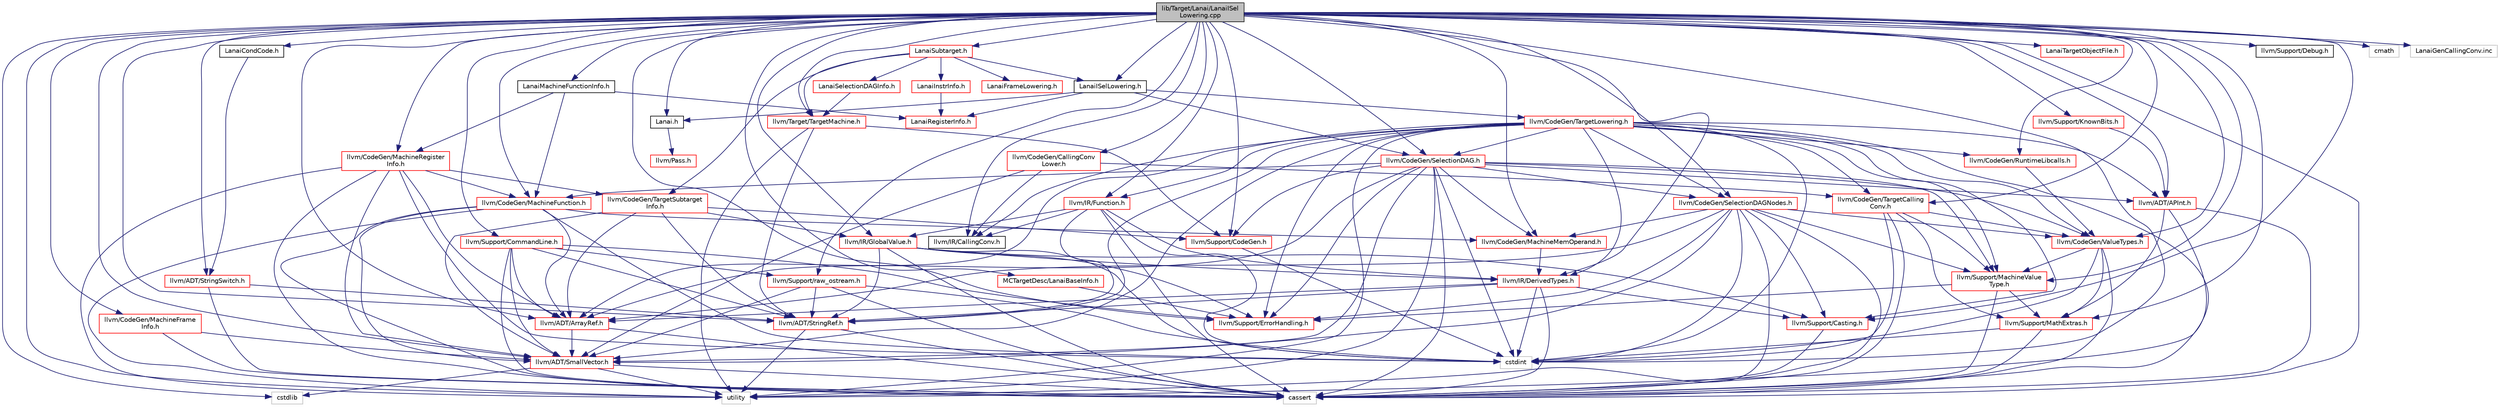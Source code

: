 digraph "lib/Target/Lanai/LanaiISelLowering.cpp"
{
 // LATEX_PDF_SIZE
  bgcolor="transparent";
  edge [fontname="Helvetica",fontsize="10",labelfontname="Helvetica",labelfontsize="10"];
  node [fontname="Helvetica",fontsize="10",shape=record];
  Node1 [label="lib/Target/Lanai/LanaiISel\lLowering.cpp",height=0.2,width=0.4,color="black", fillcolor="grey75", style="filled", fontcolor="black",tooltip=" "];
  Node1 -> Node2 [color="midnightblue",fontsize="10",style="solid",fontname="Helvetica"];
  Node2 [label="LanaiISelLowering.h",height=0.2,width=0.4,color="black",URL="$LanaiISelLowering_8h.html",tooltip=" "];
  Node2 -> Node3 [color="midnightblue",fontsize="10",style="solid",fontname="Helvetica"];
  Node3 [label="Lanai.h",height=0.2,width=0.4,color="black",URL="$Lanai_8h.html",tooltip=" "];
  Node3 -> Node4 [color="midnightblue",fontsize="10",style="solid",fontname="Helvetica"];
  Node4 [label="llvm/Pass.h",height=0.2,width=0.4,color="red",URL="$Pass_8h.html",tooltip=" "];
  Node2 -> Node89 [color="midnightblue",fontsize="10",style="solid",fontname="Helvetica"];
  Node89 [label="LanaiRegisterInfo.h",height=0.2,width=0.4,color="red",URL="$LanaiRegisterInfo_8h.html",tooltip=" "];
  Node2 -> Node162 [color="midnightblue",fontsize="10",style="solid",fontname="Helvetica"];
  Node162 [label="llvm/CodeGen/SelectionDAG.h",height=0.2,width=0.4,color="red",URL="$SelectionDAG_8h.html",tooltip=" "];
  Node162 -> Node80 [color="midnightblue",fontsize="10",style="solid",fontname="Helvetica"];
  Node80 [label="llvm/ADT/APInt.h",height=0.2,width=0.4,color="red",URL="$APInt_8h.html",tooltip=" "];
  Node80 -> Node56 [color="midnightblue",fontsize="10",style="solid",fontname="Helvetica"];
  Node56 [label="llvm/Support/MathExtras.h",height=0.2,width=0.4,color="red",URL="$MathExtras_8h.html",tooltip=" "];
  Node56 -> Node29 [color="midnightblue",fontsize="10",style="solid",fontname="Helvetica"];
  Node29 [label="cassert",height=0.2,width=0.4,color="grey75",tooltip=" "];
  Node56 -> Node20 [color="midnightblue",fontsize="10",style="solid",fontname="Helvetica"];
  Node20 [label="cstdint",height=0.2,width=0.4,color="grey75",tooltip=" "];
  Node80 -> Node29 [color="midnightblue",fontsize="10",style="solid",fontname="Helvetica"];
  Node80 -> Node27 [color="midnightblue",fontsize="10",style="solid",fontname="Helvetica"];
  Node27 [label="utility",height=0.2,width=0.4,color="grey75",tooltip=" "];
  Node162 -> Node71 [color="midnightblue",fontsize="10",style="solid",fontname="Helvetica"];
  Node71 [label="llvm/ADT/ArrayRef.h",height=0.2,width=0.4,color="red",URL="$ArrayRef_8h.html",tooltip=" "];
  Node71 -> Node43 [color="midnightblue",fontsize="10",style="solid",fontname="Helvetica"];
  Node43 [label="llvm/ADT/SmallVector.h",height=0.2,width=0.4,color="red",URL="$SmallVector_8h.html",tooltip=" "];
  Node43 -> Node29 [color="midnightblue",fontsize="10",style="solid",fontname="Helvetica"];
  Node43 -> Node39 [color="midnightblue",fontsize="10",style="solid",fontname="Helvetica"];
  Node39 [label="cstdlib",height=0.2,width=0.4,color="grey75",tooltip=" "];
  Node43 -> Node27 [color="midnightblue",fontsize="10",style="solid",fontname="Helvetica"];
  Node71 -> Node29 [color="midnightblue",fontsize="10",style="solid",fontname="Helvetica"];
  Node162 -> Node43 [color="midnightblue",fontsize="10",style="solid",fontname="Helvetica"];
  Node162 -> Node172 [color="midnightblue",fontsize="10",style="solid",fontname="Helvetica"];
  Node172 [label="llvm/CodeGen/MachineFunction.h",height=0.2,width=0.4,color="red",URL="$MachineFunction_8h.html",tooltip=" "];
  Node172 -> Node71 [color="midnightblue",fontsize="10",style="solid",fontname="Helvetica"];
  Node172 -> Node43 [color="midnightblue",fontsize="10",style="solid",fontname="Helvetica"];
  Node172 -> Node108 [color="midnightblue",fontsize="10",style="solid",fontname="Helvetica"];
  Node108 [label="llvm/CodeGen/MachineMemOperand.h",height=0.2,width=0.4,color="red",URL="$MachineMemOperand_8h.html",tooltip=" "];
  Node108 -> Node128 [color="midnightblue",fontsize="10",style="solid",fontname="Helvetica"];
  Node128 [label="llvm/IR/DerivedTypes.h",height=0.2,width=0.4,color="red",URL="$DerivedTypes_8h.html",tooltip=" "];
  Node128 -> Node71 [color="midnightblue",fontsize="10",style="solid",fontname="Helvetica"];
  Node128 -> Node47 [color="midnightblue",fontsize="10",style="solid",fontname="Helvetica"];
  Node47 [label="llvm/ADT/StringRef.h",height=0.2,width=0.4,color="red",URL="$StringRef_8h.html",tooltip=" "];
  Node47 -> Node29 [color="midnightblue",fontsize="10",style="solid",fontname="Helvetica"];
  Node47 -> Node27 [color="midnightblue",fontsize="10",style="solid",fontname="Helvetica"];
  Node128 -> Node67 [color="midnightblue",fontsize="10",style="solid",fontname="Helvetica"];
  Node67 [label="llvm/Support/Casting.h",height=0.2,width=0.4,color="red",URL="$Casting_8h.html",tooltip=" "];
  Node67 -> Node29 [color="midnightblue",fontsize="10",style="solid",fontname="Helvetica"];
  Node128 -> Node29 [color="midnightblue",fontsize="10",style="solid",fontname="Helvetica"];
  Node128 -> Node20 [color="midnightblue",fontsize="10",style="solid",fontname="Helvetica"];
  Node172 -> Node29 [color="midnightblue",fontsize="10",style="solid",fontname="Helvetica"];
  Node172 -> Node20 [color="midnightblue",fontsize="10",style="solid",fontname="Helvetica"];
  Node172 -> Node27 [color="midnightblue",fontsize="10",style="solid",fontname="Helvetica"];
  Node162 -> Node108 [color="midnightblue",fontsize="10",style="solid",fontname="Helvetica"];
  Node162 -> Node179 [color="midnightblue",fontsize="10",style="solid",fontname="Helvetica"];
  Node179 [label="llvm/CodeGen/SelectionDAGNodes.h",height=0.2,width=0.4,color="red",URL="$SelectionDAGNodes_8h.html",tooltip=" "];
  Node179 -> Node71 [color="midnightblue",fontsize="10",style="solid",fontname="Helvetica"];
  Node179 -> Node43 [color="midnightblue",fontsize="10",style="solid",fontname="Helvetica"];
  Node179 -> Node108 [color="midnightblue",fontsize="10",style="solid",fontname="Helvetica"];
  Node179 -> Node170 [color="midnightblue",fontsize="10",style="solid",fontname="Helvetica"];
  Node170 [label="llvm/CodeGen/ValueTypes.h",height=0.2,width=0.4,color="red",URL="$ValueTypes_8h.html",tooltip=" "];
  Node170 -> Node133 [color="midnightblue",fontsize="10",style="solid",fontname="Helvetica"];
  Node133 [label="llvm/Support/MachineValue\lType.h",height=0.2,width=0.4,color="red",URL="$MachineValueType_8h.html",tooltip=" "];
  Node133 -> Node14 [color="midnightblue",fontsize="10",style="solid",fontname="Helvetica"];
  Node14 [label="llvm/Support/ErrorHandling.h",height=0.2,width=0.4,color="red",URL="$Support_2ErrorHandling_8h.html",tooltip=" "];
  Node133 -> Node56 [color="midnightblue",fontsize="10",style="solid",fontname="Helvetica"];
  Node133 -> Node29 [color="midnightblue",fontsize="10",style="solid",fontname="Helvetica"];
  Node170 -> Node56 [color="midnightblue",fontsize="10",style="solid",fontname="Helvetica"];
  Node170 -> Node29 [color="midnightblue",fontsize="10",style="solid",fontname="Helvetica"];
  Node170 -> Node20 [color="midnightblue",fontsize="10",style="solid",fontname="Helvetica"];
  Node179 -> Node67 [color="midnightblue",fontsize="10",style="solid",fontname="Helvetica"];
  Node179 -> Node14 [color="midnightblue",fontsize="10",style="solid",fontname="Helvetica"];
  Node179 -> Node133 [color="midnightblue",fontsize="10",style="solid",fontname="Helvetica"];
  Node179 -> Node29 [color="midnightblue",fontsize="10",style="solid",fontname="Helvetica"];
  Node179 -> Node20 [color="midnightblue",fontsize="10",style="solid",fontname="Helvetica"];
  Node179 -> Node27 [color="midnightblue",fontsize="10",style="solid",fontname="Helvetica"];
  Node162 -> Node170 [color="midnightblue",fontsize="10",style="solid",fontname="Helvetica"];
  Node162 -> Node193 [color="midnightblue",fontsize="10",style="solid",fontname="Helvetica"];
  Node193 [label="llvm/Support/CodeGen.h",height=0.2,width=0.4,color="red",URL="$CodeGen_8h.html",tooltip=" "];
  Node193 -> Node20 [color="midnightblue",fontsize="10",style="solid",fontname="Helvetica"];
  Node162 -> Node14 [color="midnightblue",fontsize="10",style="solid",fontname="Helvetica"];
  Node162 -> Node133 [color="midnightblue",fontsize="10",style="solid",fontname="Helvetica"];
  Node162 -> Node29 [color="midnightblue",fontsize="10",style="solid",fontname="Helvetica"];
  Node162 -> Node20 [color="midnightblue",fontsize="10",style="solid",fontname="Helvetica"];
  Node162 -> Node27 [color="midnightblue",fontsize="10",style="solid",fontname="Helvetica"];
  Node2 -> Node205 [color="midnightblue",fontsize="10",style="solid",fontname="Helvetica"];
  Node205 [label="llvm/CodeGen/TargetLowering.h",height=0.2,width=0.4,color="red",URL="$TargetLowering_8h.html",tooltip=" "];
  Node205 -> Node80 [color="midnightblue",fontsize="10",style="solid",fontname="Helvetica"];
  Node205 -> Node71 [color="midnightblue",fontsize="10",style="solid",fontname="Helvetica"];
  Node205 -> Node43 [color="midnightblue",fontsize="10",style="solid",fontname="Helvetica"];
  Node205 -> Node47 [color="midnightblue",fontsize="10",style="solid",fontname="Helvetica"];
  Node205 -> Node233 [color="midnightblue",fontsize="10",style="solid",fontname="Helvetica"];
  Node233 [label="llvm/CodeGen/RuntimeLibcalls.h",height=0.2,width=0.4,color="red",URL="$RuntimeLibcalls_8h.html",tooltip=" "];
  Node233 -> Node170 [color="midnightblue",fontsize="10",style="solid",fontname="Helvetica"];
  Node205 -> Node162 [color="midnightblue",fontsize="10",style="solid",fontname="Helvetica"];
  Node205 -> Node179 [color="midnightblue",fontsize="10",style="solid",fontname="Helvetica"];
  Node205 -> Node235 [color="midnightblue",fontsize="10",style="solid",fontname="Helvetica"];
  Node235 [label="llvm/CodeGen/TargetCalling\lConv.h",height=0.2,width=0.4,color="red",URL="$TargetCallingConv_8h.html",tooltip=" "];
  Node235 -> Node170 [color="midnightblue",fontsize="10",style="solid",fontname="Helvetica"];
  Node235 -> Node133 [color="midnightblue",fontsize="10",style="solid",fontname="Helvetica"];
  Node235 -> Node56 [color="midnightblue",fontsize="10",style="solid",fontname="Helvetica"];
  Node235 -> Node29 [color="midnightblue",fontsize="10",style="solid",fontname="Helvetica"];
  Node235 -> Node20 [color="midnightblue",fontsize="10",style="solid",fontname="Helvetica"];
  Node205 -> Node170 [color="midnightblue",fontsize="10",style="solid",fontname="Helvetica"];
  Node205 -> Node159 [color="midnightblue",fontsize="10",style="solid",fontname="Helvetica"];
  Node159 [label="llvm/IR/CallingConv.h",height=0.2,width=0.4,color="black",URL="$CallingConv_8h.html",tooltip=" "];
  Node205 -> Node128 [color="midnightblue",fontsize="10",style="solid",fontname="Helvetica"];
  Node205 -> Node190 [color="midnightblue",fontsize="10",style="solid",fontname="Helvetica"];
  Node190 [label="llvm/IR/Function.h",height=0.2,width=0.4,color="red",URL="$Function_8h.html",tooltip=" "];
  Node190 -> Node47 [color="midnightblue",fontsize="10",style="solid",fontname="Helvetica"];
  Node190 -> Node159 [color="midnightblue",fontsize="10",style="solid",fontname="Helvetica"];
  Node190 -> Node128 [color="midnightblue",fontsize="10",style="solid",fontname="Helvetica"];
  Node190 -> Node197 [color="midnightblue",fontsize="10",style="solid",fontname="Helvetica"];
  Node197 [label="llvm/IR/GlobalValue.h",height=0.2,width=0.4,color="red",URL="$GlobalValue_8h.html",tooltip=" "];
  Node197 -> Node47 [color="midnightblue",fontsize="10",style="solid",fontname="Helvetica"];
  Node197 -> Node128 [color="midnightblue",fontsize="10",style="solid",fontname="Helvetica"];
  Node197 -> Node67 [color="midnightblue",fontsize="10",style="solid",fontname="Helvetica"];
  Node197 -> Node14 [color="midnightblue",fontsize="10",style="solid",fontname="Helvetica"];
  Node197 -> Node29 [color="midnightblue",fontsize="10",style="solid",fontname="Helvetica"];
  Node197 -> Node20 [color="midnightblue",fontsize="10",style="solid",fontname="Helvetica"];
  Node190 -> Node29 [color="midnightblue",fontsize="10",style="solid",fontname="Helvetica"];
  Node190 -> Node20 [color="midnightblue",fontsize="10",style="solid",fontname="Helvetica"];
  Node205 -> Node67 [color="midnightblue",fontsize="10",style="solid",fontname="Helvetica"];
  Node205 -> Node14 [color="midnightblue",fontsize="10",style="solid",fontname="Helvetica"];
  Node205 -> Node133 [color="midnightblue",fontsize="10",style="solid",fontname="Helvetica"];
  Node205 -> Node29 [color="midnightblue",fontsize="10",style="solid",fontname="Helvetica"];
  Node205 -> Node20 [color="midnightblue",fontsize="10",style="solid",fontname="Helvetica"];
  Node205 -> Node27 [color="midnightblue",fontsize="10",style="solid",fontname="Helvetica"];
  Node1 -> Node3 [color="midnightblue",fontsize="10",style="solid",fontname="Helvetica"];
  Node1 -> Node236 [color="midnightblue",fontsize="10",style="solid",fontname="Helvetica"];
  Node236 [label="LanaiCondCode.h",height=0.2,width=0.4,color="black",URL="$LanaiCondCode_8h.html",tooltip=" "];
  Node236 -> Node165 [color="midnightblue",fontsize="10",style="solid",fontname="Helvetica"];
  Node165 [label="llvm/ADT/StringSwitch.h",height=0.2,width=0.4,color="red",URL="$StringSwitch_8h.html",tooltip=" "];
  Node165 -> Node47 [color="midnightblue",fontsize="10",style="solid",fontname="Helvetica"];
  Node165 -> Node29 [color="midnightblue",fontsize="10",style="solid",fontname="Helvetica"];
  Node1 -> Node237 [color="midnightblue",fontsize="10",style="solid",fontname="Helvetica"];
  Node237 [label="LanaiMachineFunctionInfo.h",height=0.2,width=0.4,color="black",URL="$LanaiMachineFunctionInfo_8h.html",tooltip=" "];
  Node237 -> Node89 [color="midnightblue",fontsize="10",style="solid",fontname="Helvetica"];
  Node237 -> Node172 [color="midnightblue",fontsize="10",style="solid",fontname="Helvetica"];
  Node237 -> Node238 [color="midnightblue",fontsize="10",style="solid",fontname="Helvetica"];
  Node238 [label="llvm/CodeGen/MachineRegister\lInfo.h",height=0.2,width=0.4,color="red",URL="$MachineRegisterInfo_8h.html",tooltip=" "];
  Node238 -> Node71 [color="midnightblue",fontsize="10",style="solid",fontname="Helvetica"];
  Node238 -> Node43 [color="midnightblue",fontsize="10",style="solid",fontname="Helvetica"];
  Node238 -> Node172 [color="midnightblue",fontsize="10",style="solid",fontname="Helvetica"];
  Node238 -> Node243 [color="midnightblue",fontsize="10",style="solid",fontname="Helvetica"];
  Node243 [label="llvm/CodeGen/TargetSubtarget\lInfo.h",height=0.2,width=0.4,color="red",URL="$TargetSubtargetInfo_8h.html",tooltip=" "];
  Node243 -> Node71 [color="midnightblue",fontsize="10",style="solid",fontname="Helvetica"];
  Node243 -> Node43 [color="midnightblue",fontsize="10",style="solid",fontname="Helvetica"];
  Node243 -> Node47 [color="midnightblue",fontsize="10",style="solid",fontname="Helvetica"];
  Node243 -> Node197 [color="midnightblue",fontsize="10",style="solid",fontname="Helvetica"];
  Node243 -> Node193 [color="midnightblue",fontsize="10",style="solid",fontname="Helvetica"];
  Node238 -> Node29 [color="midnightblue",fontsize="10",style="solid",fontname="Helvetica"];
  Node238 -> Node20 [color="midnightblue",fontsize="10",style="solid",fontname="Helvetica"];
  Node238 -> Node27 [color="midnightblue",fontsize="10",style="solid",fontname="Helvetica"];
  Node1 -> Node255 [color="midnightblue",fontsize="10",style="solid",fontname="Helvetica"];
  Node255 [label="LanaiSubtarget.h",height=0.2,width=0.4,color="red",URL="$LanaiSubtarget_8h.html",tooltip=" "];
  Node255 -> Node256 [color="midnightblue",fontsize="10",style="solid",fontname="Helvetica"];
  Node256 [label="LanaiFrameLowering.h",height=0.2,width=0.4,color="red",URL="$LanaiFrameLowering_8h.html",tooltip=" "];
  Node255 -> Node2 [color="midnightblue",fontsize="10",style="solid",fontname="Helvetica"];
  Node255 -> Node258 [color="midnightblue",fontsize="10",style="solid",fontname="Helvetica"];
  Node258 [label="LanaiInstrInfo.h",height=0.2,width=0.4,color="red",URL="$LanaiInstrInfo_8h.html",tooltip=" "];
  Node258 -> Node89 [color="midnightblue",fontsize="10",style="solid",fontname="Helvetica"];
  Node255 -> Node275 [color="midnightblue",fontsize="10",style="solid",fontname="Helvetica"];
  Node275 [label="LanaiSelectionDAGInfo.h",height=0.2,width=0.4,color="red",URL="$LanaiSelectionDAGInfo_8h.html",tooltip=" "];
  Node275 -> Node277 [color="midnightblue",fontsize="10",style="solid",fontname="Helvetica"];
  Node277 [label="llvm/Target/TargetMachine.h",height=0.2,width=0.4,color="red",URL="$Target_2TargetMachine_8h.html",tooltip=" "];
  Node277 -> Node47 [color="midnightblue",fontsize="10",style="solid",fontname="Helvetica"];
  Node277 -> Node193 [color="midnightblue",fontsize="10",style="solid",fontname="Helvetica"];
  Node277 -> Node27 [color="midnightblue",fontsize="10",style="solid",fontname="Helvetica"];
  Node255 -> Node243 [color="midnightblue",fontsize="10",style="solid",fontname="Helvetica"];
  Node255 -> Node277 [color="midnightblue",fontsize="10",style="solid",fontname="Helvetica"];
  Node1 -> Node281 [color="midnightblue",fontsize="10",style="solid",fontname="Helvetica"];
  Node281 [label="LanaiTargetObjectFile.h",height=0.2,width=0.4,color="red",URL="$LanaiTargetObjectFile_8h.html",tooltip=" "];
  Node1 -> Node290 [color="midnightblue",fontsize="10",style="solid",fontname="Helvetica"];
  Node290 [label="MCTargetDesc/LanaiBaseInfo.h",height=0.2,width=0.4,color="red",URL="$LanaiBaseInfo_8h.html",tooltip=" "];
  Node290 -> Node14 [color="midnightblue",fontsize="10",style="solid",fontname="Helvetica"];
  Node1 -> Node80 [color="midnightblue",fontsize="10",style="solid",fontname="Helvetica"];
  Node1 -> Node71 [color="midnightblue",fontsize="10",style="solid",fontname="Helvetica"];
  Node1 -> Node43 [color="midnightblue",fontsize="10",style="solid",fontname="Helvetica"];
  Node1 -> Node47 [color="midnightblue",fontsize="10",style="solid",fontname="Helvetica"];
  Node1 -> Node165 [color="midnightblue",fontsize="10",style="solid",fontname="Helvetica"];
  Node1 -> Node291 [color="midnightblue",fontsize="10",style="solid",fontname="Helvetica"];
  Node291 [label="llvm/CodeGen/CallingConv\lLower.h",height=0.2,width=0.4,color="red",URL="$CallingConvLower_8h.html",tooltip=" "];
  Node291 -> Node43 [color="midnightblue",fontsize="10",style="solid",fontname="Helvetica"];
  Node291 -> Node235 [color="midnightblue",fontsize="10",style="solid",fontname="Helvetica"];
  Node291 -> Node159 [color="midnightblue",fontsize="10",style="solid",fontname="Helvetica"];
  Node1 -> Node292 [color="midnightblue",fontsize="10",style="solid",fontname="Helvetica"];
  Node292 [label="llvm/CodeGen/MachineFrame\lInfo.h",height=0.2,width=0.4,color="red",URL="$MachineFrameInfo_8h.html",tooltip=" "];
  Node292 -> Node43 [color="midnightblue",fontsize="10",style="solid",fontname="Helvetica"];
  Node292 -> Node29 [color="midnightblue",fontsize="10",style="solid",fontname="Helvetica"];
  Node1 -> Node172 [color="midnightblue",fontsize="10",style="solid",fontname="Helvetica"];
  Node1 -> Node108 [color="midnightblue",fontsize="10",style="solid",fontname="Helvetica"];
  Node1 -> Node238 [color="midnightblue",fontsize="10",style="solid",fontname="Helvetica"];
  Node1 -> Node233 [color="midnightblue",fontsize="10",style="solid",fontname="Helvetica"];
  Node1 -> Node162 [color="midnightblue",fontsize="10",style="solid",fontname="Helvetica"];
  Node1 -> Node179 [color="midnightblue",fontsize="10",style="solid",fontname="Helvetica"];
  Node1 -> Node235 [color="midnightblue",fontsize="10",style="solid",fontname="Helvetica"];
  Node1 -> Node170 [color="midnightblue",fontsize="10",style="solid",fontname="Helvetica"];
  Node1 -> Node159 [color="midnightblue",fontsize="10",style="solid",fontname="Helvetica"];
  Node1 -> Node128 [color="midnightblue",fontsize="10",style="solid",fontname="Helvetica"];
  Node1 -> Node190 [color="midnightblue",fontsize="10",style="solid",fontname="Helvetica"];
  Node1 -> Node197 [color="midnightblue",fontsize="10",style="solid",fontname="Helvetica"];
  Node1 -> Node67 [color="midnightblue",fontsize="10",style="solid",fontname="Helvetica"];
  Node1 -> Node193 [color="midnightblue",fontsize="10",style="solid",fontname="Helvetica"];
  Node1 -> Node224 [color="midnightblue",fontsize="10",style="solid",fontname="Helvetica"];
  Node224 [label="llvm/Support/CommandLine.h",height=0.2,width=0.4,color="red",URL="$CommandLine_8h.html",tooltip=" "];
  Node224 -> Node71 [color="midnightblue",fontsize="10",style="solid",fontname="Helvetica"];
  Node224 -> Node43 [color="midnightblue",fontsize="10",style="solid",fontname="Helvetica"];
  Node224 -> Node47 [color="midnightblue",fontsize="10",style="solid",fontname="Helvetica"];
  Node224 -> Node14 [color="midnightblue",fontsize="10",style="solid",fontname="Helvetica"];
  Node224 -> Node88 [color="midnightblue",fontsize="10",style="solid",fontname="Helvetica"];
  Node88 [label="llvm/Support/raw_ostream.h",height=0.2,width=0.4,color="red",URL="$raw__ostream_8h.html",tooltip=" "];
  Node88 -> Node43 [color="midnightblue",fontsize="10",style="solid",fontname="Helvetica"];
  Node88 -> Node47 [color="midnightblue",fontsize="10",style="solid",fontname="Helvetica"];
  Node88 -> Node29 [color="midnightblue",fontsize="10",style="solid",fontname="Helvetica"];
  Node88 -> Node20 [color="midnightblue",fontsize="10",style="solid",fontname="Helvetica"];
  Node224 -> Node29 [color="midnightblue",fontsize="10",style="solid",fontname="Helvetica"];
  Node1 -> Node83 [color="midnightblue",fontsize="10",style="solid",fontname="Helvetica"];
  Node83 [label="llvm/Support/Debug.h",height=0.2,width=0.4,color="black",URL="$Debug_8h.html",tooltip=" "];
  Node1 -> Node14 [color="midnightblue",fontsize="10",style="solid",fontname="Helvetica"];
  Node1 -> Node293 [color="midnightblue",fontsize="10",style="solid",fontname="Helvetica"];
  Node293 [label="llvm/Support/KnownBits.h",height=0.2,width=0.4,color="red",URL="$KnownBits_8h.html",tooltip=" "];
  Node293 -> Node80 [color="midnightblue",fontsize="10",style="solid",fontname="Helvetica"];
  Node1 -> Node133 [color="midnightblue",fontsize="10",style="solid",fontname="Helvetica"];
  Node1 -> Node56 [color="midnightblue",fontsize="10",style="solid",fontname="Helvetica"];
  Node1 -> Node88 [color="midnightblue",fontsize="10",style="solid",fontname="Helvetica"];
  Node1 -> Node277 [color="midnightblue",fontsize="10",style="solid",fontname="Helvetica"];
  Node1 -> Node29 [color="midnightblue",fontsize="10",style="solid",fontname="Helvetica"];
  Node1 -> Node294 [color="midnightblue",fontsize="10",style="solid",fontname="Helvetica"];
  Node294 [label="cmath",height=0.2,width=0.4,color="grey75",tooltip=" "];
  Node1 -> Node20 [color="midnightblue",fontsize="10",style="solid",fontname="Helvetica"];
  Node1 -> Node39 [color="midnightblue",fontsize="10",style="solid",fontname="Helvetica"];
  Node1 -> Node27 [color="midnightblue",fontsize="10",style="solid",fontname="Helvetica"];
  Node1 -> Node295 [color="midnightblue",fontsize="10",style="solid",fontname="Helvetica"];
  Node295 [label="LanaiGenCallingConv.inc",height=0.2,width=0.4,color="grey75",tooltip=" "];
}
